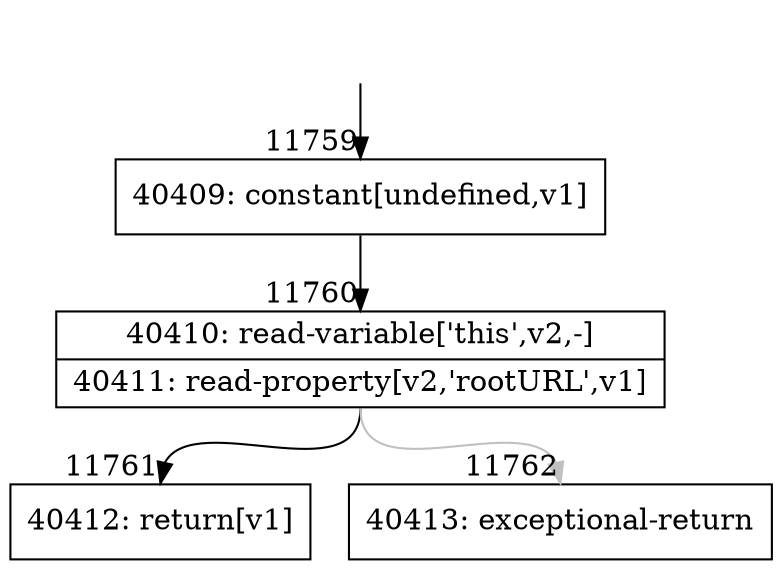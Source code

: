 digraph {
rankdir="TD"
BB_entry969[shape=none,label=""];
BB_entry969 -> BB11759 [tailport=s, headport=n, headlabel="    11759"]
BB11759 [shape=record label="{40409: constant[undefined,v1]}" ] 
BB11759 -> BB11760 [tailport=s, headport=n, headlabel="      11760"]
BB11760 [shape=record label="{40410: read-variable['this',v2,-]|40411: read-property[v2,'rootURL',v1]}" ] 
BB11760 -> BB11761 [tailport=s, headport=n, headlabel="      11761"]
BB11760 -> BB11762 [tailport=s, headport=n, color=gray, headlabel="      11762"]
BB11761 [shape=record label="{40412: return[v1]}" ] 
BB11762 [shape=record label="{40413: exceptional-return}" ] 
//#$~ 21728
}
